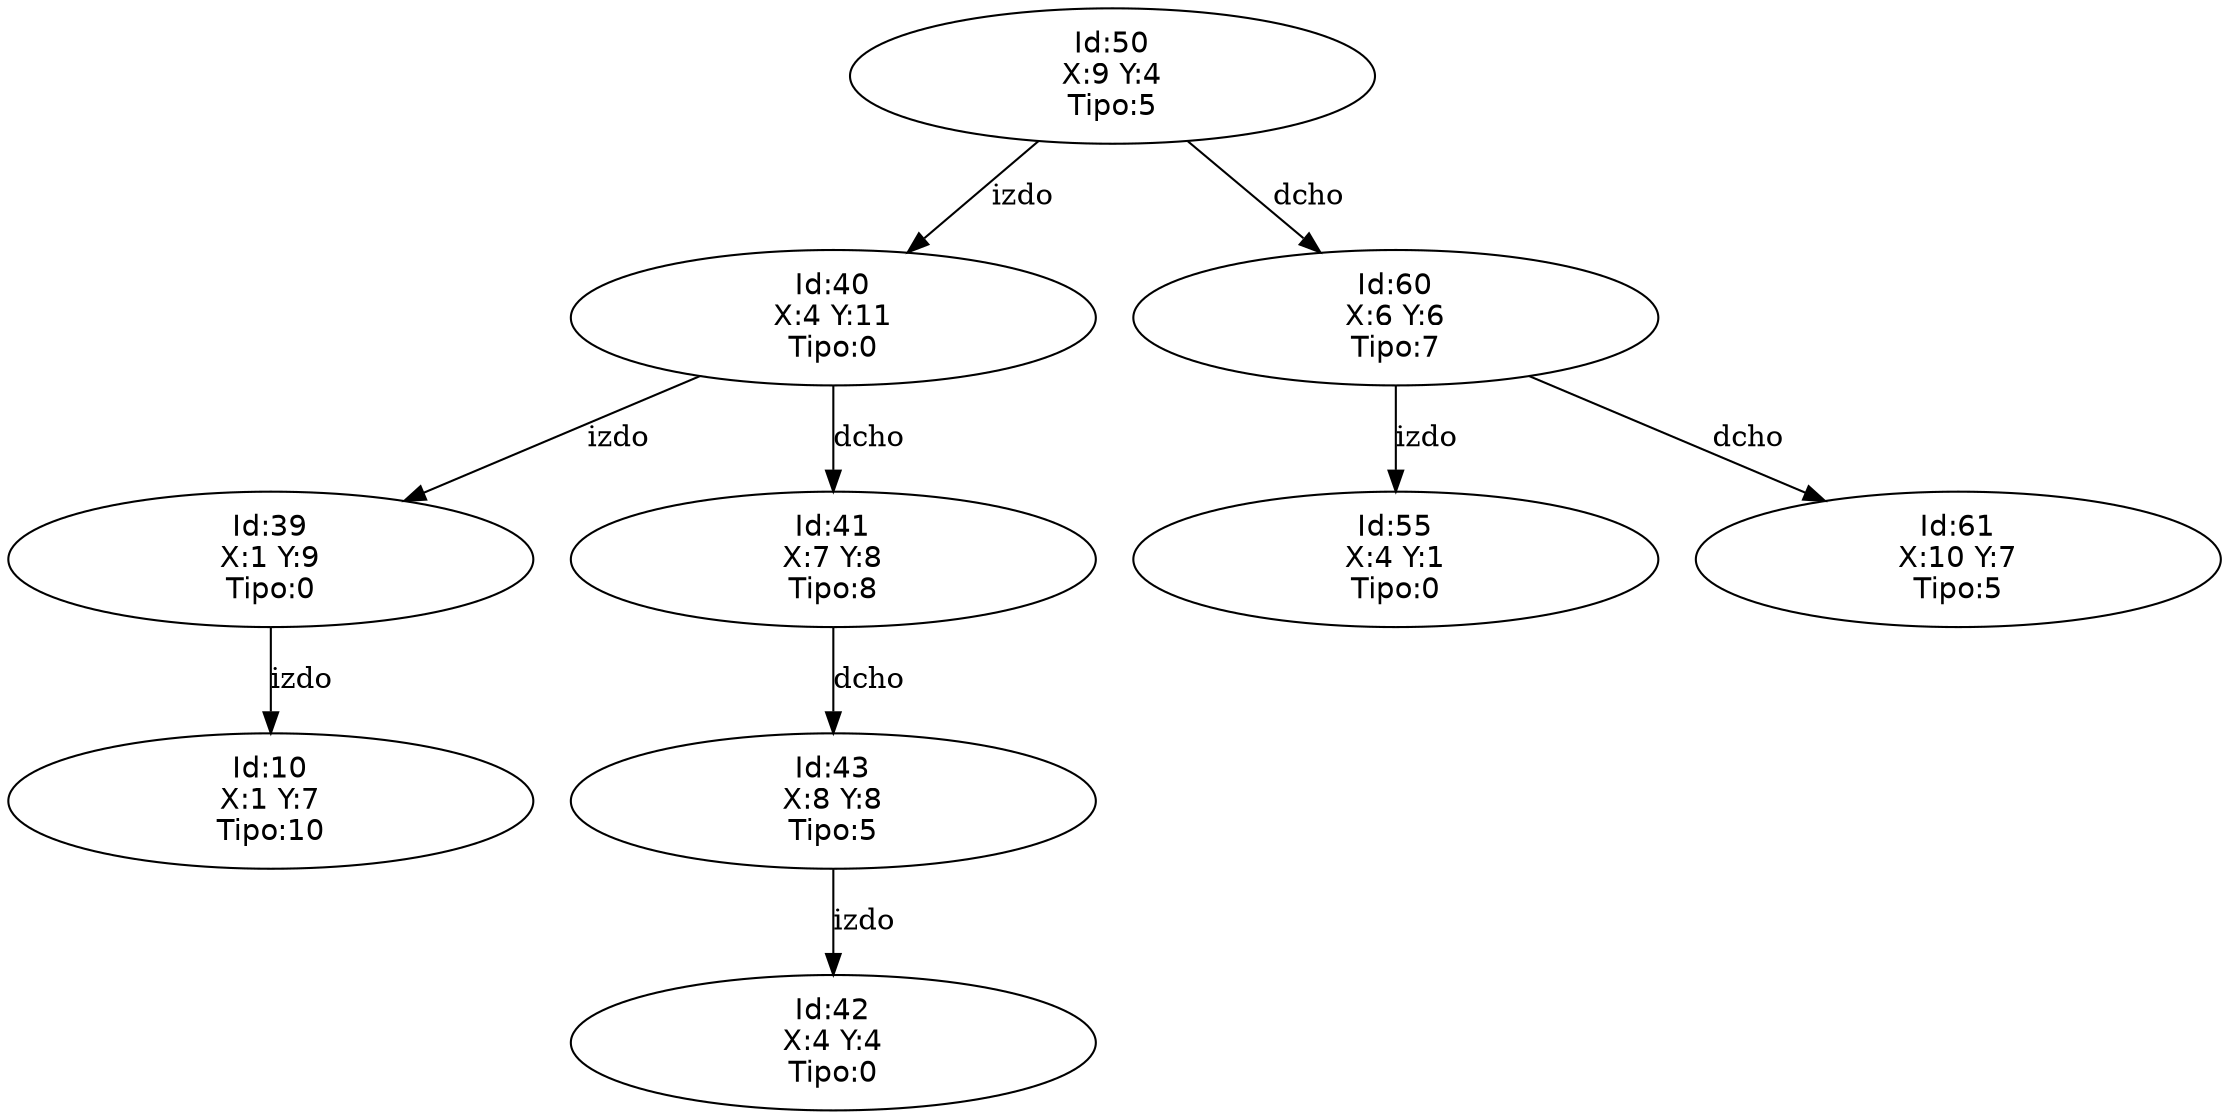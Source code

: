 digraph G{
graph[overlap=true, fontsize = 0.5];
node[shape=ellipse, fontname=Helvetica, fixedsize=true, width=3.5, height=0.9];
edge[color = black];
nodo2112256597[label="Id:50\nX:9 Y:4\nTipo:5"];
nodo1921717552[label="Id:40\nX:4 Y:11\nTipo:0"];
nodo2112256597 -> nodo1921717552[label="izdo"];
nodo1921717552[label="Id:40\nX:4 Y:11\nTipo:0"];
nodo820158029[label="Id:39\nX:1 Y:9\nTipo:0"];
nodo1921717552 -> nodo820158029[label="izdo"];
nodo820158029[label="Id:39\nX:1 Y:9\nTipo:0"];
nodo1924224689[label="Id:10\nX:1 Y:7\nTipo:10"];
nodo820158029 -> nodo1924224689[label="izdo"];
nodo1924224689[label="Id:10\nX:1 Y:7\nTipo:10"];
nodo1019985504[label="Id:41\nX:7 Y:8\nTipo:8"];
nodo1921717552 -> nodo1019985504[label="dcho"];
nodo1019985504[label="Id:41\nX:7 Y:8\nTipo:8"];
nodo381881948[label="Id:43\nX:8 Y:8\nTipo:5"];
nodo1019985504 -> nodo381881948[label="dcho"];
nodo381881948[label="Id:43\nX:8 Y:8\nTipo:5"];
nodo855108159[label="Id:42\nX:4 Y:4\nTipo:0"];
nodo381881948 -> nodo855108159[label="izdo"];
nodo855108159[label="Id:42\nX:4 Y:4\nTipo:0"];
nodo1242248718[label="Id:60\nX:6 Y:6\nTipo:7"];
nodo2112256597 -> nodo1242248718[label="dcho"];
nodo1242248718[label="Id:60\nX:6 Y:6\nTipo:7"];
nodo726837649[label="Id:55\nX:4 Y:1\nTipo:0"];
nodo1242248718 -> nodo726837649[label="izdo"];
nodo726837649[label="Id:55\nX:4 Y:1\nTipo:0"];
nodo636347209[label="Id:61\nX:10 Y:7\nTipo:5"];
nodo1242248718 -> nodo636347209[label="dcho"];
nodo636347209[label="Id:61\nX:10 Y:7\nTipo:5"];
}